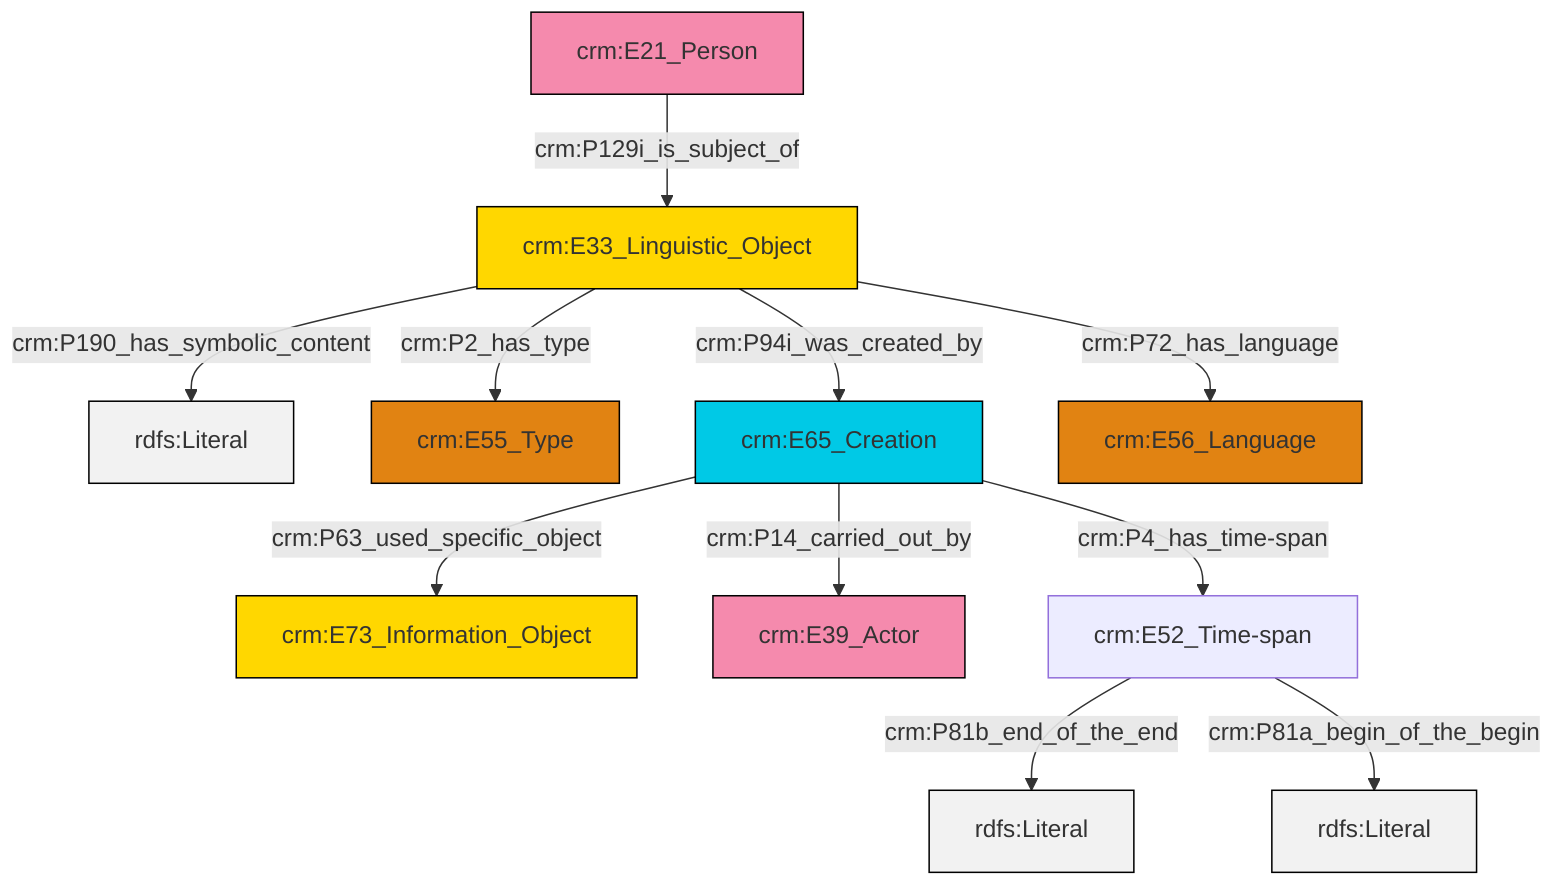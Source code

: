 graph TD
classDef Literal fill:#f2f2f2,stroke:#000000;
classDef CRM_Entity fill:#FFFFFF,stroke:#000000;
classDef Temporal_Entity fill:#00C9E6, stroke:#000000;
classDef Type fill:#E18312, stroke:#000000;
classDef Time-Span fill:#2C9C91, stroke:#000000;
classDef Appellation fill:#FFEB7F, stroke:#000000;
classDef Place fill:#008836, stroke:#000000;
classDef Persistent_Item fill:#B266B2, stroke:#000000;
classDef Conceptual_Object fill:#FFD700, stroke:#000000;
classDef Physical_Thing fill:#D2B48C, stroke:#000000;
classDef Actor fill:#f58aad, stroke:#000000;
classDef PC_Classes fill:#4ce600, stroke:#000000;
classDef Multi fill:#cccccc,stroke:#000000;

0["crm:E33_Linguistic_Object"]:::Conceptual_Object -->|crm:P190_has_symbolic_content| 1[rdfs:Literal]:::Literal
2["crm:E21_Person"]:::Actor -->|crm:P129i_is_subject_of| 0["crm:E33_Linguistic_Object"]:::Conceptual_Object
0["crm:E33_Linguistic_Object"]:::Conceptual_Object -->|crm:P2_has_type| 6["crm:E55_Type"]:::Type
7["crm:E65_Creation"]:::Temporal_Entity -->|crm:P14_carried_out_by| 8["crm:E39_Actor"]:::Actor
7["crm:E65_Creation"]:::Temporal_Entity -->|crm:P63_used_specific_object| 4["crm:E73_Information_Object"]:::Conceptual_Object
9["crm:E52_Time-span"]:::Default -->|crm:P81b_end_of_the_end| 12[rdfs:Literal]:::Literal
0["crm:E33_Linguistic_Object"]:::Conceptual_Object -->|crm:P94i_was_created_by| 7["crm:E65_Creation"]:::Temporal_Entity
0["crm:E33_Linguistic_Object"]:::Conceptual_Object -->|crm:P72_has_language| 14["crm:E56_Language"]:::Type
9["crm:E52_Time-span"]:::Default -->|crm:P81a_begin_of_the_begin| 15[rdfs:Literal]:::Literal
7["crm:E65_Creation"]:::Temporal_Entity -->|crm:P4_has_time-span| 9["crm:E52_Time-span"]:::Default